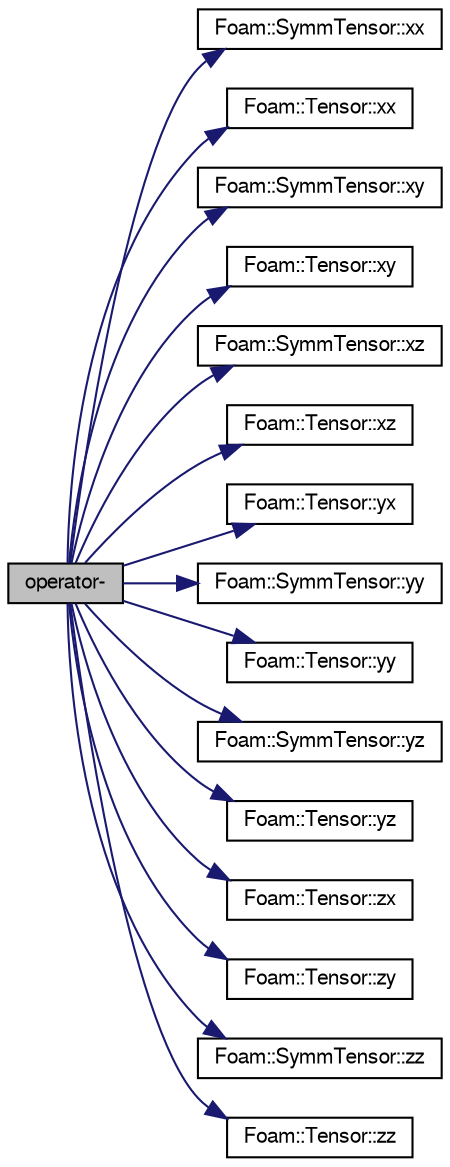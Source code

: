 digraph "operator-"
{
  bgcolor="transparent";
  edge [fontname="FreeSans",fontsize="10",labelfontname="FreeSans",labelfontsize="10"];
  node [fontname="FreeSans",fontsize="10",shape=record];
  rankdir="LR";
  Node128235 [label="operator-",height=0.2,width=0.4,color="black", fillcolor="grey75", style="filled", fontcolor="black"];
  Node128235 -> Node128236 [color="midnightblue",fontsize="10",style="solid",fontname="FreeSans"];
  Node128236 [label="Foam::SymmTensor::xx",height=0.2,width=0.4,color="black",URL="$a28270.html#a1b97c7c1ed81b4fb23da8dcb71a8cd2a"];
  Node128235 -> Node128237 [color="midnightblue",fontsize="10",style="solid",fontname="FreeSans"];
  Node128237 [label="Foam::Tensor::xx",height=0.2,width=0.4,color="black",URL="$a27634.html#a1b97c7c1ed81b4fb23da8dcb71a8cd2a"];
  Node128235 -> Node128238 [color="midnightblue",fontsize="10",style="solid",fontname="FreeSans"];
  Node128238 [label="Foam::SymmTensor::xy",height=0.2,width=0.4,color="black",URL="$a28270.html#aab470ae2a5eeac8c33a7b6abac6b39b3"];
  Node128235 -> Node128239 [color="midnightblue",fontsize="10",style="solid",fontname="FreeSans"];
  Node128239 [label="Foam::Tensor::xy",height=0.2,width=0.4,color="black",URL="$a27634.html#aab470ae2a5eeac8c33a7b6abac6b39b3"];
  Node128235 -> Node128240 [color="midnightblue",fontsize="10",style="solid",fontname="FreeSans"];
  Node128240 [label="Foam::SymmTensor::xz",height=0.2,width=0.4,color="black",URL="$a28270.html#a6c0a9bc605f3cfdfb3307b3dcf136f60"];
  Node128235 -> Node128241 [color="midnightblue",fontsize="10",style="solid",fontname="FreeSans"];
  Node128241 [label="Foam::Tensor::xz",height=0.2,width=0.4,color="black",URL="$a27634.html#a6c0a9bc605f3cfdfb3307b3dcf136f60"];
  Node128235 -> Node128242 [color="midnightblue",fontsize="10",style="solid",fontname="FreeSans"];
  Node128242 [label="Foam::Tensor::yx",height=0.2,width=0.4,color="black",URL="$a27634.html#a217bb42e2157c7914d7ebb0ffb730b7d"];
  Node128235 -> Node128243 [color="midnightblue",fontsize="10",style="solid",fontname="FreeSans"];
  Node128243 [label="Foam::SymmTensor::yy",height=0.2,width=0.4,color="black",URL="$a28270.html#aba9d77023a5662b9c2d3639d5de555a0"];
  Node128235 -> Node128244 [color="midnightblue",fontsize="10",style="solid",fontname="FreeSans"];
  Node128244 [label="Foam::Tensor::yy",height=0.2,width=0.4,color="black",URL="$a27634.html#aba9d77023a5662b9c2d3639d5de555a0"];
  Node128235 -> Node128245 [color="midnightblue",fontsize="10",style="solid",fontname="FreeSans"];
  Node128245 [label="Foam::SymmTensor::yz",height=0.2,width=0.4,color="black",URL="$a28270.html#a4a98b51ba7019e1cfffae8d321a823df"];
  Node128235 -> Node128246 [color="midnightblue",fontsize="10",style="solid",fontname="FreeSans"];
  Node128246 [label="Foam::Tensor::yz",height=0.2,width=0.4,color="black",URL="$a27634.html#a4a98b51ba7019e1cfffae8d321a823df"];
  Node128235 -> Node128247 [color="midnightblue",fontsize="10",style="solid",fontname="FreeSans"];
  Node128247 [label="Foam::Tensor::zx",height=0.2,width=0.4,color="black",URL="$a27634.html#ab7a45ba3b507f0b3f9d5c0bde184b151"];
  Node128235 -> Node128248 [color="midnightblue",fontsize="10",style="solid",fontname="FreeSans"];
  Node128248 [label="Foam::Tensor::zy",height=0.2,width=0.4,color="black",URL="$a27634.html#ab7ecfba4f263d0455d4ea82f590a2612"];
  Node128235 -> Node128249 [color="midnightblue",fontsize="10",style="solid",fontname="FreeSans"];
  Node128249 [label="Foam::SymmTensor::zz",height=0.2,width=0.4,color="black",URL="$a28270.html#a831c4848d01bfcc8d717b7ef92f2cd4b"];
  Node128235 -> Node128250 [color="midnightblue",fontsize="10",style="solid",fontname="FreeSans"];
  Node128250 [label="Foam::Tensor::zz",height=0.2,width=0.4,color="black",URL="$a27634.html#a831c4848d01bfcc8d717b7ef92f2cd4b"];
}
